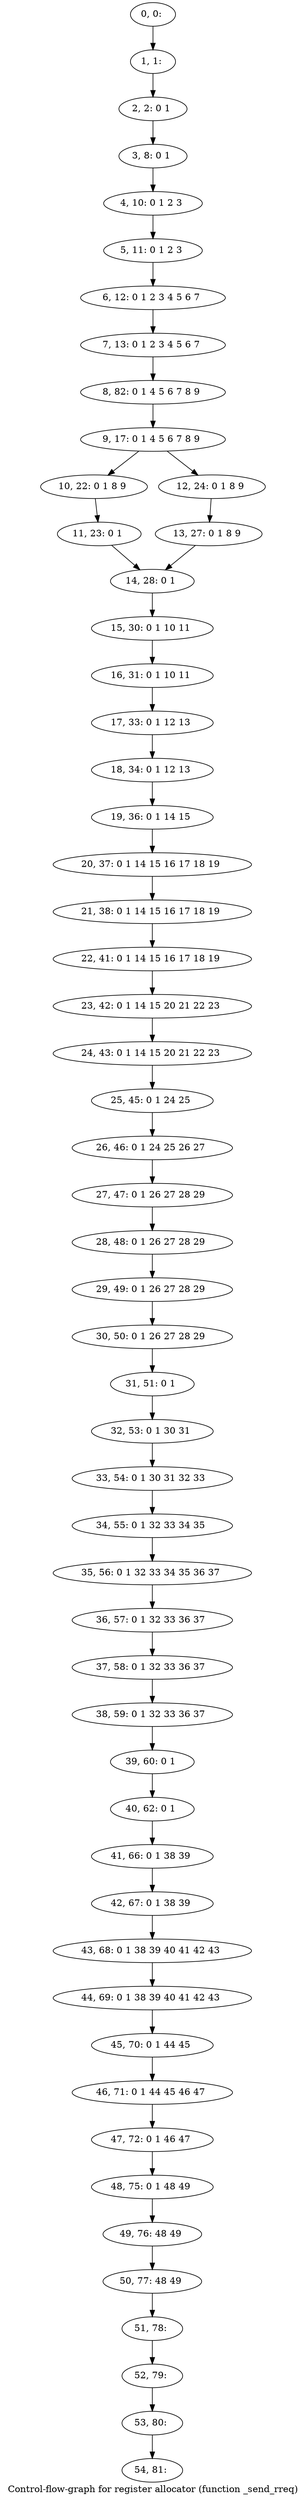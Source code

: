 digraph G {
graph [label="Control-flow-graph for register allocator (function _send_rreq)"]
0[label="0, 0: "];
1[label="1, 1: "];
2[label="2, 2: 0 1 "];
3[label="3, 8: 0 1 "];
4[label="4, 10: 0 1 2 3 "];
5[label="5, 11: 0 1 2 3 "];
6[label="6, 12: 0 1 2 3 4 5 6 7 "];
7[label="7, 13: 0 1 2 3 4 5 6 7 "];
8[label="8, 82: 0 1 4 5 6 7 8 9 "];
9[label="9, 17: 0 1 4 5 6 7 8 9 "];
10[label="10, 22: 0 1 8 9 "];
11[label="11, 23: 0 1 "];
12[label="12, 24: 0 1 8 9 "];
13[label="13, 27: 0 1 8 9 "];
14[label="14, 28: 0 1 "];
15[label="15, 30: 0 1 10 11 "];
16[label="16, 31: 0 1 10 11 "];
17[label="17, 33: 0 1 12 13 "];
18[label="18, 34: 0 1 12 13 "];
19[label="19, 36: 0 1 14 15 "];
20[label="20, 37: 0 1 14 15 16 17 18 19 "];
21[label="21, 38: 0 1 14 15 16 17 18 19 "];
22[label="22, 41: 0 1 14 15 16 17 18 19 "];
23[label="23, 42: 0 1 14 15 20 21 22 23 "];
24[label="24, 43: 0 1 14 15 20 21 22 23 "];
25[label="25, 45: 0 1 24 25 "];
26[label="26, 46: 0 1 24 25 26 27 "];
27[label="27, 47: 0 1 26 27 28 29 "];
28[label="28, 48: 0 1 26 27 28 29 "];
29[label="29, 49: 0 1 26 27 28 29 "];
30[label="30, 50: 0 1 26 27 28 29 "];
31[label="31, 51: 0 1 "];
32[label="32, 53: 0 1 30 31 "];
33[label="33, 54: 0 1 30 31 32 33 "];
34[label="34, 55: 0 1 32 33 34 35 "];
35[label="35, 56: 0 1 32 33 34 35 36 37 "];
36[label="36, 57: 0 1 32 33 36 37 "];
37[label="37, 58: 0 1 32 33 36 37 "];
38[label="38, 59: 0 1 32 33 36 37 "];
39[label="39, 60: 0 1 "];
40[label="40, 62: 0 1 "];
41[label="41, 66: 0 1 38 39 "];
42[label="42, 67: 0 1 38 39 "];
43[label="43, 68: 0 1 38 39 40 41 42 43 "];
44[label="44, 69: 0 1 38 39 40 41 42 43 "];
45[label="45, 70: 0 1 44 45 "];
46[label="46, 71: 0 1 44 45 46 47 "];
47[label="47, 72: 0 1 46 47 "];
48[label="48, 75: 0 1 48 49 "];
49[label="49, 76: 48 49 "];
50[label="50, 77: 48 49 "];
51[label="51, 78: "];
52[label="52, 79: "];
53[label="53, 80: "];
54[label="54, 81: "];
0->1 ;
1->2 ;
2->3 ;
3->4 ;
4->5 ;
5->6 ;
6->7 ;
7->8 ;
8->9 ;
9->10 ;
9->12 ;
10->11 ;
11->14 ;
12->13 ;
13->14 ;
14->15 ;
15->16 ;
16->17 ;
17->18 ;
18->19 ;
19->20 ;
20->21 ;
21->22 ;
22->23 ;
23->24 ;
24->25 ;
25->26 ;
26->27 ;
27->28 ;
28->29 ;
29->30 ;
30->31 ;
31->32 ;
32->33 ;
33->34 ;
34->35 ;
35->36 ;
36->37 ;
37->38 ;
38->39 ;
39->40 ;
40->41 ;
41->42 ;
42->43 ;
43->44 ;
44->45 ;
45->46 ;
46->47 ;
47->48 ;
48->49 ;
49->50 ;
50->51 ;
51->52 ;
52->53 ;
53->54 ;
}
